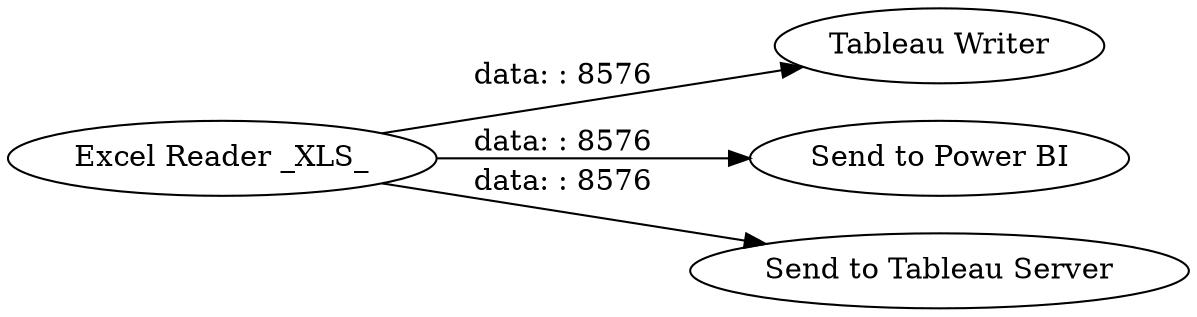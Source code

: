 digraph {
	"-733093716214059479_4" [label="Excel Reader _XLS_"]
	"-733093716214059479_3" [label="Tableau Writer"]
	"-733093716214059479_1" [label="Send to Power BI"]
	"-733093716214059479_2" [label="Send to Tableau Server"]
	"-733093716214059479_4" -> "-733093716214059479_2" [label="data: : 8576"]
	"-733093716214059479_4" -> "-733093716214059479_1" [label="data: : 8576"]
	"-733093716214059479_4" -> "-733093716214059479_3" [label="data: : 8576"]
	rankdir=LR
}
